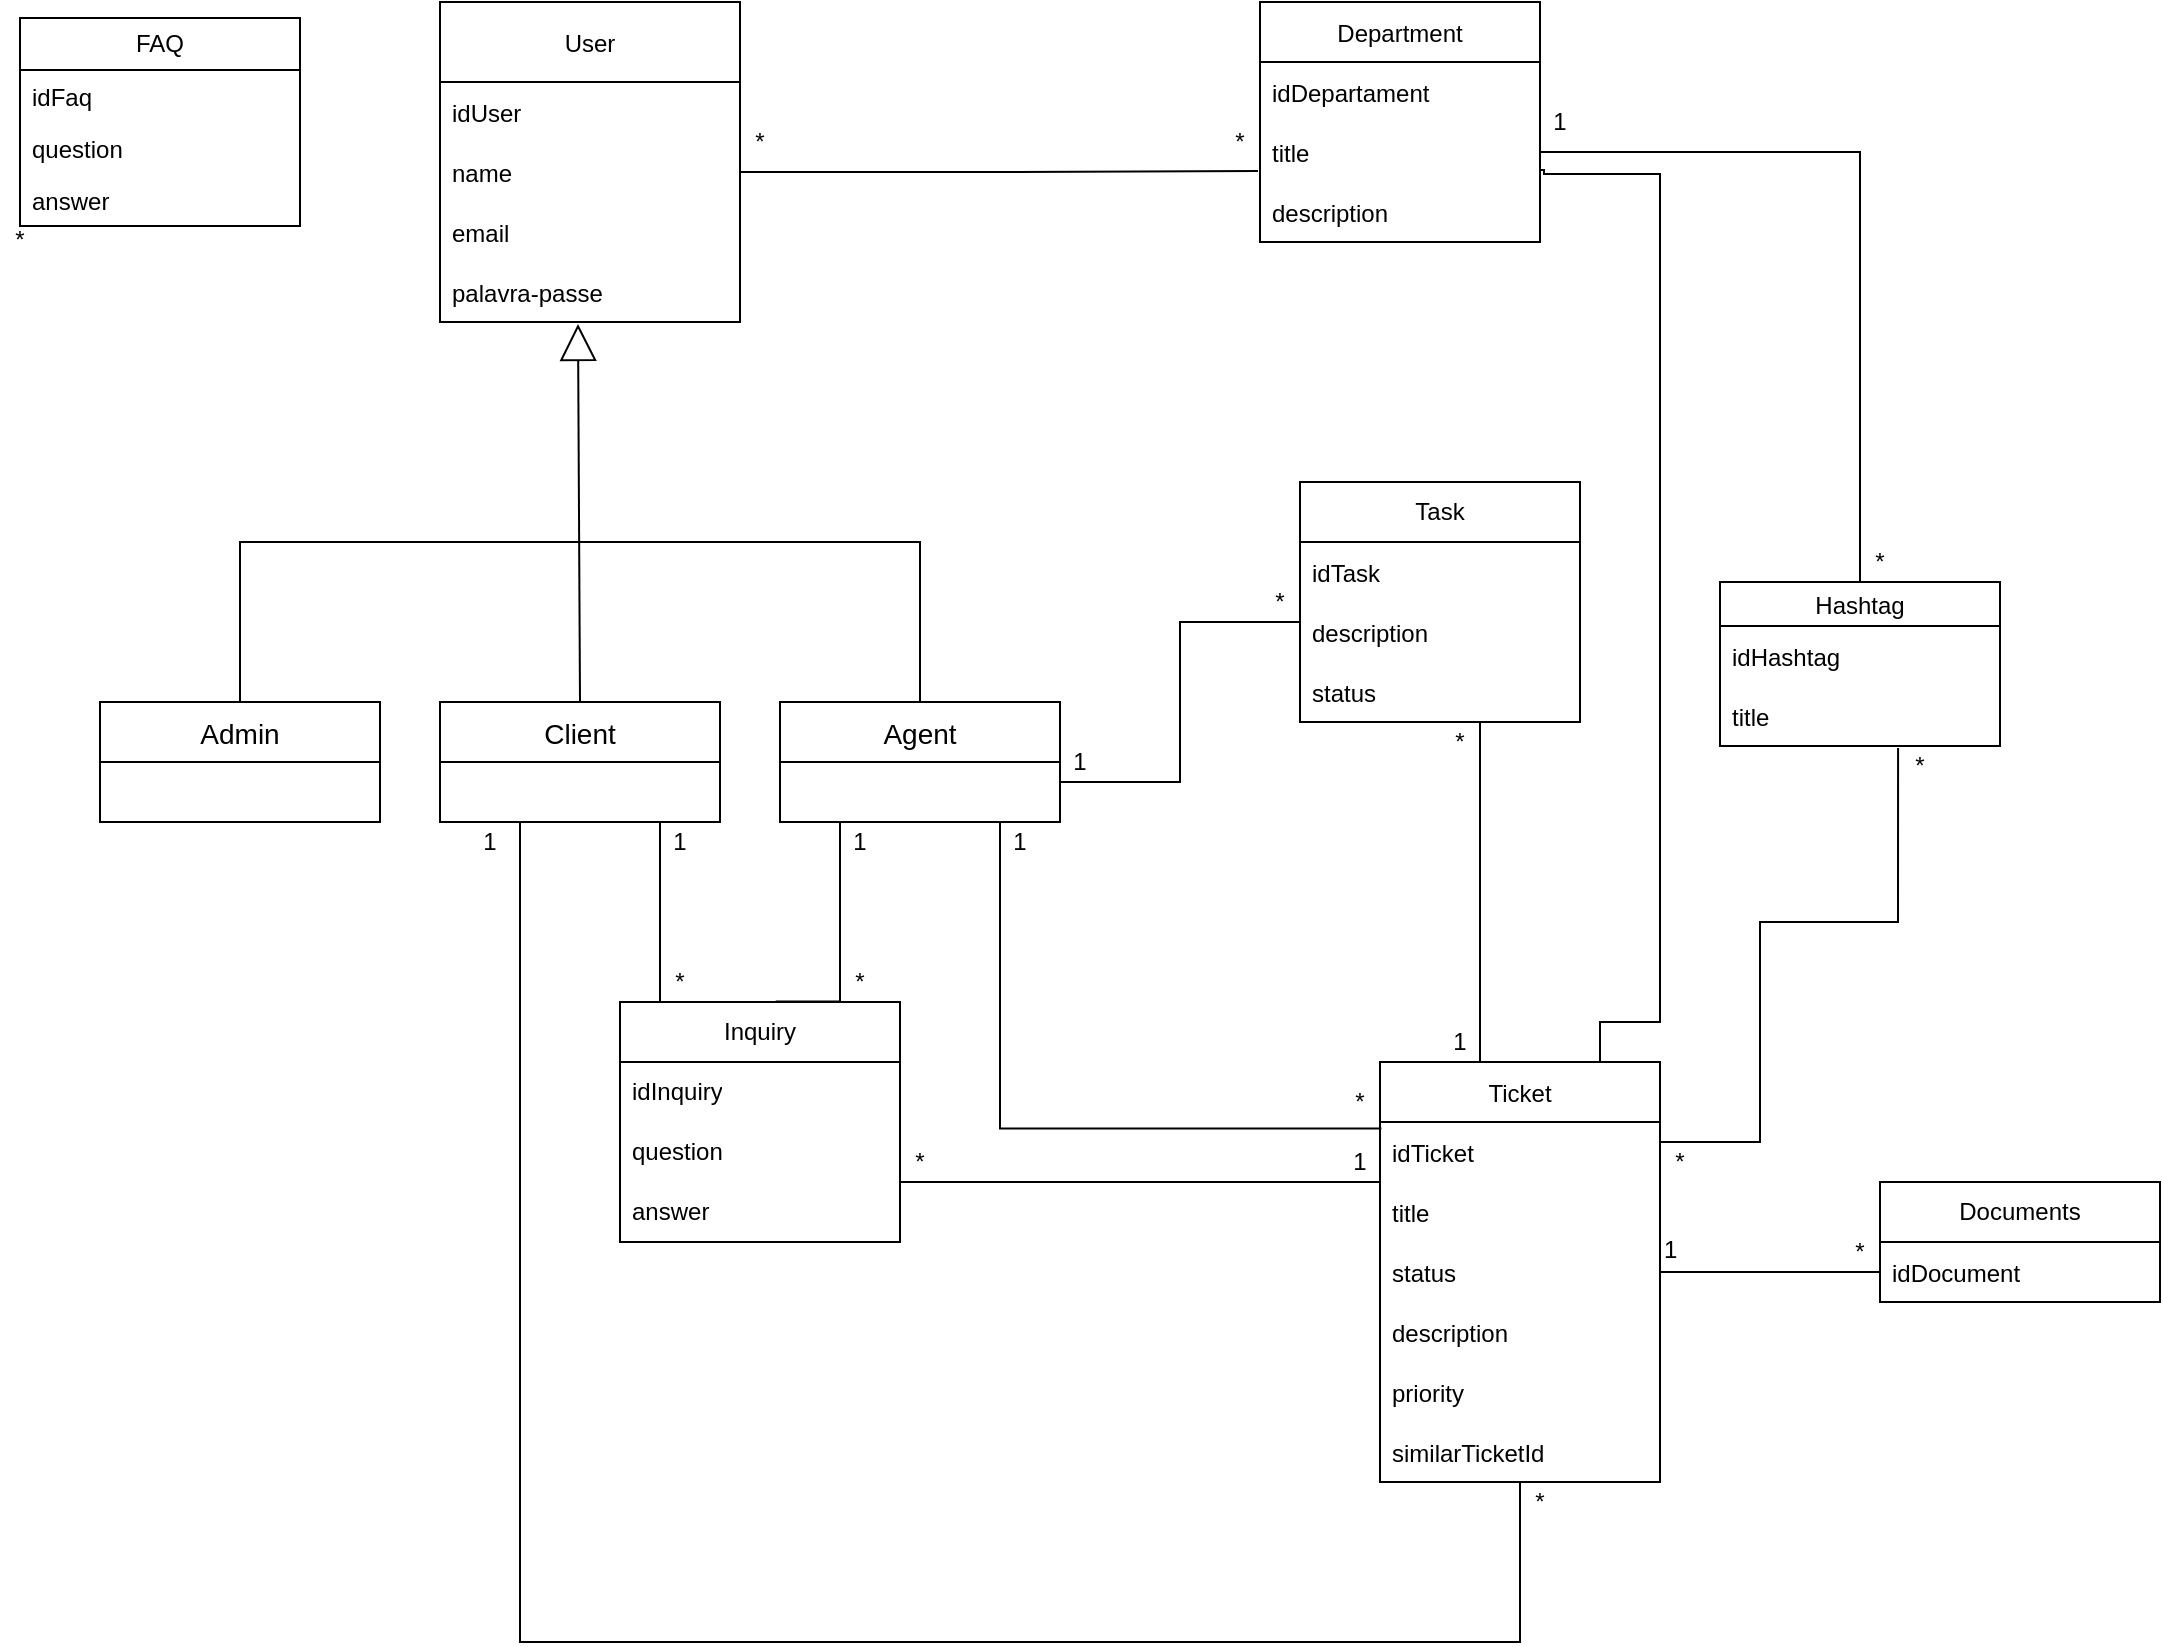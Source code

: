 <mxfile version="21.2.9" type="device">
  <diagram id="7o4jnNFX7-xIPtkpNvG7" name="Page-1">
    <mxGraphModel dx="2537" dy="936" grid="1" gridSize="10" guides="1" tooltips="1" connect="1" arrows="1" fold="1" page="1" pageScale="1" pageWidth="850" pageHeight="1100" math="0" shadow="0">
      <root>
        <mxCell id="0" />
        <mxCell id="1" parent="0" />
        <mxCell id="sm6yiC6YzLinBvlQKZiJ-2" value="User" style="swimlane;fontStyle=0;childLayout=stackLayout;horizontal=1;startSize=40;horizontalStack=0;resizeParent=1;resizeParentMax=0;resizeLast=0;collapsible=1;marginBottom=0;" parent="1" vertex="1">
          <mxGeometry x="210" y="270" width="150" height="160" as="geometry" />
        </mxCell>
        <mxCell id="sm6yiC6YzLinBvlQKZiJ-23" value="idUser" style="text;strokeColor=none;fillColor=none;align=left;verticalAlign=middle;spacingLeft=4;spacingRight=4;overflow=hidden;points=[[0,0.5],[1,0.5]];portConstraint=eastwest;rotatable=0;" parent="sm6yiC6YzLinBvlQKZiJ-2" vertex="1">
          <mxGeometry y="40" width="150" height="30" as="geometry" />
        </mxCell>
        <mxCell id="sm6yiC6YzLinBvlQKZiJ-3" value="name" style="text;strokeColor=none;fillColor=none;align=left;verticalAlign=middle;spacingLeft=4;spacingRight=4;overflow=hidden;points=[[0,0.5],[1,0.5]];portConstraint=eastwest;rotatable=0;" parent="sm6yiC6YzLinBvlQKZiJ-2" vertex="1">
          <mxGeometry y="70" width="150" height="30" as="geometry" />
        </mxCell>
        <mxCell id="sm6yiC6YzLinBvlQKZiJ-4" value="email" style="text;strokeColor=none;fillColor=none;align=left;verticalAlign=middle;spacingLeft=4;spacingRight=4;overflow=hidden;points=[[0,0.5],[1,0.5]];portConstraint=eastwest;rotatable=0;" parent="sm6yiC6YzLinBvlQKZiJ-2" vertex="1">
          <mxGeometry y="100" width="150" height="30" as="geometry" />
        </mxCell>
        <mxCell id="sm6yiC6YzLinBvlQKZiJ-5" value="palavra-passe" style="text;strokeColor=none;fillColor=none;align=left;verticalAlign=middle;spacingLeft=4;spacingRight=4;overflow=hidden;points=[[0,0.5],[1,0.5]];portConstraint=eastwest;rotatable=0;" parent="sm6yiC6YzLinBvlQKZiJ-2" vertex="1">
          <mxGeometry y="130" width="150" height="30" as="geometry" />
        </mxCell>
        <mxCell id="Yn7DZ3rDWXseN25ozCn5-14" style="edgeStyle=orthogonalEdgeStyle;rounded=0;orthogonalLoop=1;jettySize=auto;html=1;entryX=0.5;entryY=1;entryDx=0;entryDy=0;endArrow=none;endFill=0;" parent="1" source="sm6yiC6YzLinBvlQKZiJ-7" target="Yn7DZ3rDWXseN25ozCn5-10" edge="1">
          <mxGeometry relative="1" as="geometry">
            <Array as="points">
              <mxPoint x="730" y="630" />
            </Array>
          </mxGeometry>
        </mxCell>
        <mxCell id="Yn7DZ3rDWXseN25ozCn5-16" style="edgeStyle=orthogonalEdgeStyle;rounded=0;orthogonalLoop=1;jettySize=auto;html=1;entryX=0.636;entryY=1.033;entryDx=0;entryDy=0;entryPerimeter=0;endArrow=none;endFill=0;" parent="1" source="sm6yiC6YzLinBvlQKZiJ-7" target="sm6yiC6YzLinBvlQKZiJ-16" edge="1">
          <mxGeometry relative="1" as="geometry">
            <Array as="points">
              <mxPoint x="870" y="840" />
              <mxPoint x="870" y="730" />
              <mxPoint x="939" y="730" />
            </Array>
            <mxPoint x="938.48" y="672.12" as="targetPoint" />
          </mxGeometry>
        </mxCell>
        <mxCell id="kGJ8lPX1goC4PB3dhbB_-1" style="edgeStyle=orthogonalEdgeStyle;rounded=0;orthogonalLoop=1;jettySize=auto;html=1;entryX=1;entryY=-0.2;entryDx=0;entryDy=0;entryPerimeter=0;endArrow=none;endFill=0;" parent="1" source="sm6yiC6YzLinBvlQKZiJ-7" target="sm6yiC6YzLinBvlQKZiJ-14" edge="1">
          <mxGeometry relative="1" as="geometry">
            <Array as="points">
              <mxPoint x="790" y="780" />
              <mxPoint x="820" y="780" />
              <mxPoint x="820" y="356" />
              <mxPoint x="762" y="356" />
              <mxPoint x="762" y="354" />
            </Array>
          </mxGeometry>
        </mxCell>
        <mxCell id="sm6yiC6YzLinBvlQKZiJ-7" value="Ticket" style="swimlane;fontStyle=0;childLayout=stackLayout;horizontal=1;startSize=30;horizontalStack=0;resizeParent=1;resizeParentMax=0;resizeLast=0;collapsible=1;marginBottom=0;" parent="1" vertex="1">
          <mxGeometry x="680" y="800" width="140" height="210" as="geometry" />
        </mxCell>
        <mxCell id="sm6yiC6YzLinBvlQKZiJ-9" value="idTicket" style="text;strokeColor=none;fillColor=none;align=left;verticalAlign=middle;spacingLeft=4;spacingRight=4;overflow=hidden;points=[[0,0.5],[1,0.5]];portConstraint=eastwest;rotatable=0;" parent="sm6yiC6YzLinBvlQKZiJ-7" vertex="1">
          <mxGeometry y="30" width="140" height="30" as="geometry" />
        </mxCell>
        <mxCell id="sm6yiC6YzLinBvlQKZiJ-8" value="title" style="text;strokeColor=none;fillColor=none;align=left;verticalAlign=middle;spacingLeft=4;spacingRight=4;overflow=hidden;points=[[0,0.5],[1,0.5]];portConstraint=eastwest;rotatable=0;" parent="sm6yiC6YzLinBvlQKZiJ-7" vertex="1">
          <mxGeometry y="60" width="140" height="30" as="geometry" />
        </mxCell>
        <mxCell id="sm6yiC6YzLinBvlQKZiJ-10" value="status" style="text;strokeColor=none;fillColor=none;align=left;verticalAlign=middle;spacingLeft=4;spacingRight=4;overflow=hidden;points=[[0,0.5],[1,0.5]];portConstraint=eastwest;rotatable=0;" parent="sm6yiC6YzLinBvlQKZiJ-7" vertex="1">
          <mxGeometry y="90" width="140" height="30" as="geometry" />
        </mxCell>
        <mxCell id="0oyPMGj-IVp3q2X3DMlT-2" value="description" style="text;strokeColor=none;fillColor=none;align=left;verticalAlign=middle;spacingLeft=4;spacingRight=4;overflow=hidden;points=[[0,0.5],[1,0.5]];portConstraint=eastwest;rotatable=0;" parent="sm6yiC6YzLinBvlQKZiJ-7" vertex="1">
          <mxGeometry y="120" width="140" height="30" as="geometry" />
        </mxCell>
        <mxCell id="kR_ND1XWnwyF31cymqeU-1" value="priority" style="text;strokeColor=none;fillColor=none;align=left;verticalAlign=middle;spacingLeft=4;spacingRight=4;overflow=hidden;points=[[0,0.5],[1,0.5]];portConstraint=eastwest;rotatable=0;" parent="sm6yiC6YzLinBvlQKZiJ-7" vertex="1">
          <mxGeometry y="150" width="140" height="30" as="geometry" />
        </mxCell>
        <mxCell id="XOQbQtNfV7LWacV_myiN-1" value="similarTicketId" style="text;strokeColor=none;fillColor=none;align=left;verticalAlign=middle;spacingLeft=4;spacingRight=4;overflow=hidden;points=[[0,0.5],[1,0.5]];portConstraint=eastwest;rotatable=0;" vertex="1" parent="sm6yiC6YzLinBvlQKZiJ-7">
          <mxGeometry y="180" width="140" height="30" as="geometry" />
        </mxCell>
        <mxCell id="sm6yiC6YzLinBvlQKZiJ-11" value="Department" style="swimlane;fontStyle=0;childLayout=stackLayout;horizontal=1;startSize=30;horizontalStack=0;resizeParent=1;resizeParentMax=0;resizeLast=0;collapsible=1;marginBottom=0;" parent="1" vertex="1">
          <mxGeometry x="620" y="270" width="140" height="120" as="geometry" />
        </mxCell>
        <mxCell id="sm6yiC6YzLinBvlQKZiJ-12" value="idDepartament" style="text;strokeColor=none;fillColor=none;align=left;verticalAlign=middle;spacingLeft=4;spacingRight=4;overflow=hidden;points=[[0,0.5],[1,0.5]];portConstraint=eastwest;rotatable=0;" parent="sm6yiC6YzLinBvlQKZiJ-11" vertex="1">
          <mxGeometry y="30" width="140" height="30" as="geometry" />
        </mxCell>
        <mxCell id="sm6yiC6YzLinBvlQKZiJ-13" value="title" style="text;strokeColor=none;fillColor=none;align=left;verticalAlign=middle;spacingLeft=4;spacingRight=4;overflow=hidden;points=[[0,0.5],[1,0.5]];portConstraint=eastwest;rotatable=0;" parent="sm6yiC6YzLinBvlQKZiJ-11" vertex="1">
          <mxGeometry y="60" width="140" height="30" as="geometry" />
        </mxCell>
        <mxCell id="sm6yiC6YzLinBvlQKZiJ-14" value="description" style="text;strokeColor=none;fillColor=none;align=left;verticalAlign=middle;spacingLeft=4;spacingRight=4;overflow=hidden;points=[[0,0.5],[1,0.5]];portConstraint=eastwest;rotatable=0;" parent="sm6yiC6YzLinBvlQKZiJ-11" vertex="1">
          <mxGeometry y="90" width="140" height="30" as="geometry" />
        </mxCell>
        <mxCell id="Yn7DZ3rDWXseN25ozCn5-22" style="edgeStyle=orthogonalEdgeStyle;rounded=0;orthogonalLoop=1;jettySize=auto;html=1;entryX=1;entryY=0.5;entryDx=0;entryDy=0;endArrow=none;endFill=0;" parent="1" source="sm6yiC6YzLinBvlQKZiJ-15" target="sm6yiC6YzLinBvlQKZiJ-13" edge="1">
          <mxGeometry relative="1" as="geometry" />
        </mxCell>
        <mxCell id="sm6yiC6YzLinBvlQKZiJ-15" value="Hashtag" style="swimlane;fontStyle=0;childLayout=stackLayout;horizontal=1;startSize=22;horizontalStack=0;resizeParent=1;resizeParentMax=0;resizeLast=0;collapsible=1;marginBottom=0;" parent="1" vertex="1">
          <mxGeometry x="850" y="560" width="140" height="82" as="geometry" />
        </mxCell>
        <mxCell id="sm6yiC6YzLinBvlQKZiJ-24" value="idHashtag" style="text;strokeColor=none;fillColor=none;align=left;verticalAlign=middle;spacingLeft=4;spacingRight=4;overflow=hidden;points=[[0,0.5],[1,0.5]];portConstraint=eastwest;rotatable=0;" parent="sm6yiC6YzLinBvlQKZiJ-15" vertex="1">
          <mxGeometry y="22" width="140" height="30" as="geometry" />
        </mxCell>
        <mxCell id="sm6yiC6YzLinBvlQKZiJ-16" value="title" style="text;strokeColor=none;fillColor=none;align=left;verticalAlign=middle;spacingLeft=4;spacingRight=4;overflow=hidden;points=[[0,0.5],[1,0.5]];portConstraint=eastwest;rotatable=0;" parent="sm6yiC6YzLinBvlQKZiJ-15" vertex="1">
          <mxGeometry y="52" width="140" height="30" as="geometry" />
        </mxCell>
        <mxCell id="sm6yiC6YzLinBvlQKZiJ-52" style="edgeStyle=orthogonalEdgeStyle;rounded=0;orthogonalLoop=1;jettySize=auto;html=1;exitX=0.5;exitY=0;exitDx=0;exitDy=0;fontSize=14;endArrow=none;endFill=0;" parent="1" source="sm6yiC6YzLinBvlQKZiJ-30" edge="1">
          <mxGeometry relative="1" as="geometry">
            <mxPoint x="450" y="580" as="targetPoint" />
            <Array as="points">
              <mxPoint x="110" y="540" />
              <mxPoint x="450" y="540" />
            </Array>
          </mxGeometry>
        </mxCell>
        <mxCell id="sm6yiC6YzLinBvlQKZiJ-30" value="Admin" style="swimlane;fontStyle=0;childLayout=stackLayout;horizontal=1;startSize=30;horizontalStack=0;resizeParent=1;resizeParentMax=0;resizeLast=0;collapsible=1;marginBottom=0;fontSize=14;" parent="1" vertex="1">
          <mxGeometry x="40" y="620" width="140" height="60" as="geometry" />
        </mxCell>
        <mxCell id="Yn7DZ3rDWXseN25ozCn5-5" style="edgeStyle=orthogonalEdgeStyle;rounded=0;orthogonalLoop=1;jettySize=auto;html=1;entryX=0.25;entryY=0;entryDx=0;entryDy=0;endArrow=none;endFill=0;" parent="1" source="sm6yiC6YzLinBvlQKZiJ-34" target="b-EfdcZsi6IORUyoJe4Z-59" edge="1">
          <mxGeometry relative="1" as="geometry">
            <Array as="points">
              <mxPoint x="320" y="770" />
            </Array>
          </mxGeometry>
        </mxCell>
        <mxCell id="Yn7DZ3rDWXseN25ozCn5-23" style="edgeStyle=orthogonalEdgeStyle;rounded=0;orthogonalLoop=1;jettySize=auto;html=1;endArrow=none;endFill=0;" parent="1" source="sm6yiC6YzLinBvlQKZiJ-34" edge="1">
          <mxGeometry relative="1" as="geometry">
            <Array as="points">
              <mxPoint x="250" y="1090" />
              <mxPoint x="750" y="1090" />
            </Array>
            <mxPoint x="750" y="1010" as="targetPoint" />
          </mxGeometry>
        </mxCell>
        <mxCell id="sm6yiC6YzLinBvlQKZiJ-34" value="Client" style="swimlane;fontStyle=0;childLayout=stackLayout;horizontal=1;startSize=30;horizontalStack=0;resizeParent=1;resizeParentMax=0;resizeLast=0;collapsible=1;marginBottom=0;fontSize=14;" parent="1" vertex="1">
          <mxGeometry x="210" y="620" width="140" height="60" as="geometry" />
        </mxCell>
        <mxCell id="sm6yiC6YzLinBvlQKZiJ-53" style="edgeStyle=orthogonalEdgeStyle;rounded=0;orthogonalLoop=1;jettySize=auto;html=1;exitX=0.5;exitY=0;exitDx=0;exitDy=0;fontSize=14;endArrow=none;endFill=0;" parent="1" source="sm6yiC6YzLinBvlQKZiJ-38" edge="1">
          <mxGeometry relative="1" as="geometry">
            <mxPoint x="450" y="580" as="targetPoint" />
            <Array as="points">
              <mxPoint x="450" y="600" />
              <mxPoint x="450" y="600" />
            </Array>
          </mxGeometry>
        </mxCell>
        <mxCell id="Yn7DZ3rDWXseN25ozCn5-6" style="edgeStyle=orthogonalEdgeStyle;rounded=0;orthogonalLoop=1;jettySize=auto;html=1;entryX=0.556;entryY=-0.002;entryDx=0;entryDy=0;entryPerimeter=0;endArrow=none;endFill=0;" parent="1" source="sm6yiC6YzLinBvlQKZiJ-38" target="b-EfdcZsi6IORUyoJe4Z-59" edge="1">
          <mxGeometry relative="1" as="geometry">
            <Array as="points">
              <mxPoint x="410" y="770" />
            </Array>
          </mxGeometry>
        </mxCell>
        <mxCell id="Yn7DZ3rDWXseN25ozCn5-28" style="edgeStyle=orthogonalEdgeStyle;rounded=0;orthogonalLoop=1;jettySize=auto;html=1;entryX=0.005;entryY=0.11;entryDx=0;entryDy=0;entryPerimeter=0;endArrow=none;endFill=0;" parent="1" source="sm6yiC6YzLinBvlQKZiJ-38" target="sm6yiC6YzLinBvlQKZiJ-9" edge="1">
          <mxGeometry relative="1" as="geometry">
            <Array as="points">
              <mxPoint x="490" y="833" />
            </Array>
          </mxGeometry>
        </mxCell>
        <mxCell id="Yn7DZ3rDWXseN25ozCn5-29" style="edgeStyle=orthogonalEdgeStyle;rounded=0;orthogonalLoop=1;jettySize=auto;html=1;entryX=0;entryY=0.25;entryDx=0;entryDy=0;endArrow=none;endFill=0;" parent="1" source="sm6yiC6YzLinBvlQKZiJ-38" target="Yn7DZ3rDWXseN25ozCn5-10" edge="1">
          <mxGeometry relative="1" as="geometry">
            <Array as="points">
              <mxPoint x="580" y="660" />
              <mxPoint x="580" y="580" />
              <mxPoint x="640" y="580" />
            </Array>
          </mxGeometry>
        </mxCell>
        <mxCell id="sm6yiC6YzLinBvlQKZiJ-38" value="Agent" style="swimlane;fontStyle=0;childLayout=stackLayout;horizontal=1;startSize=30;horizontalStack=0;resizeParent=1;resizeParentMax=0;resizeLast=0;collapsible=1;marginBottom=0;fontSize=14;" parent="1" vertex="1">
          <mxGeometry x="380" y="620" width="140" height="60" as="geometry" />
        </mxCell>
        <mxCell id="sm6yiC6YzLinBvlQKZiJ-48" value="" style="endArrow=block;endSize=16;endFill=0;html=1;rounded=0;fontSize=14;exitX=0.5;exitY=0;exitDx=0;exitDy=0;entryX=0.46;entryY=1.033;entryDx=0;entryDy=0;entryPerimeter=0;" parent="1" source="sm6yiC6YzLinBvlQKZiJ-34" target="sm6yiC6YzLinBvlQKZiJ-5" edge="1">
          <mxGeometry x="-0.365" y="-101" width="160" relative="1" as="geometry">
            <mxPoint x="250" y="580" as="sourcePoint" />
            <mxPoint x="280" y="500" as="targetPoint" />
            <mxPoint as="offset" />
          </mxGeometry>
        </mxCell>
        <mxCell id="b-EfdcZsi6IORUyoJe4Z-47" value="FAQ" style="swimlane;fontStyle=0;childLayout=stackLayout;horizontal=1;startSize=26;fillColor=none;horizontalStack=0;resizeParent=1;resizeParentMax=0;resizeLast=0;collapsible=1;marginBottom=0;whiteSpace=wrap;html=1;" parent="1" vertex="1">
          <mxGeometry y="278" width="140" height="104" as="geometry" />
        </mxCell>
        <mxCell id="b-EfdcZsi6IORUyoJe4Z-48" value="idFaq" style="text;strokeColor=none;fillColor=none;align=left;verticalAlign=top;spacingLeft=4;spacingRight=4;overflow=hidden;rotatable=0;points=[[0,0.5],[1,0.5]];portConstraint=eastwest;whiteSpace=wrap;html=1;" parent="b-EfdcZsi6IORUyoJe4Z-47" vertex="1">
          <mxGeometry y="26" width="140" height="26" as="geometry" />
        </mxCell>
        <mxCell id="b-EfdcZsi6IORUyoJe4Z-49" value="question" style="text;strokeColor=none;fillColor=none;align=left;verticalAlign=top;spacingLeft=4;spacingRight=4;overflow=hidden;rotatable=0;points=[[0,0.5],[1,0.5]];portConstraint=eastwest;whiteSpace=wrap;html=1;" parent="b-EfdcZsi6IORUyoJe4Z-47" vertex="1">
          <mxGeometry y="52" width="140" height="26" as="geometry" />
        </mxCell>
        <mxCell id="b-EfdcZsi6IORUyoJe4Z-50" value="answer&lt;br&gt;" style="text;strokeColor=none;fillColor=none;align=left;verticalAlign=top;spacingLeft=4;spacingRight=4;overflow=hidden;rotatable=0;points=[[0,0.5],[1,0.5]];portConstraint=eastwest;whiteSpace=wrap;html=1;" parent="b-EfdcZsi6IORUyoJe4Z-47" vertex="1">
          <mxGeometry y="78" width="140" height="26" as="geometry" />
        </mxCell>
        <mxCell id="b-EfdcZsi6IORUyoJe4Z-59" value="Inquiry" style="swimlane;fontStyle=0;childLayout=stackLayout;horizontal=1;startSize=30;horizontalStack=0;resizeParent=1;resizeParentMax=0;resizeLast=0;collapsible=1;marginBottom=0;whiteSpace=wrap;html=1;" parent="1" vertex="1">
          <mxGeometry x="300" y="770" width="140" height="120" as="geometry" />
        </mxCell>
        <mxCell id="b-EfdcZsi6IORUyoJe4Z-60" value="idInquiry" style="text;strokeColor=none;fillColor=none;align=left;verticalAlign=middle;spacingLeft=4;spacingRight=4;overflow=hidden;points=[[0,0.5],[1,0.5]];portConstraint=eastwest;rotatable=0;whiteSpace=wrap;html=1;" parent="b-EfdcZsi6IORUyoJe4Z-59" vertex="1">
          <mxGeometry y="30" width="140" height="30" as="geometry" />
        </mxCell>
        <mxCell id="b-EfdcZsi6IORUyoJe4Z-76" value="question&lt;span style=&quot;white-space: pre;&quot;&gt; &lt;/span&gt;" style="text;strokeColor=none;fillColor=none;align=left;verticalAlign=middle;spacingLeft=4;spacingRight=4;overflow=hidden;points=[[0,0.5],[1,0.5]];portConstraint=eastwest;rotatable=0;whiteSpace=wrap;html=1;" parent="b-EfdcZsi6IORUyoJe4Z-59" vertex="1">
          <mxGeometry y="60" width="140" height="30" as="geometry" />
        </mxCell>
        <mxCell id="b-EfdcZsi6IORUyoJe4Z-77" value="answer" style="text;strokeColor=none;fillColor=none;align=left;verticalAlign=middle;spacingLeft=4;spacingRight=4;overflow=hidden;points=[[0,0.5],[1,0.5]];portConstraint=eastwest;rotatable=0;whiteSpace=wrap;html=1;" parent="b-EfdcZsi6IORUyoJe4Z-59" vertex="1">
          <mxGeometry y="90" width="140" height="30" as="geometry" />
        </mxCell>
        <mxCell id="b-EfdcZsi6IORUyoJe4Z-74" value="*" style="text;html=1;strokeColor=none;fillColor=none;align=center;verticalAlign=middle;whiteSpace=wrap;rounded=0;" parent="1" vertex="1">
          <mxGeometry x="-10" y="380" width="20" height="18" as="geometry" />
        </mxCell>
        <mxCell id="b-EfdcZsi6IORUyoJe4Z-75" value="1" style="text;html=1;strokeColor=none;fillColor=none;align=center;verticalAlign=middle;whiteSpace=wrap;rounded=0;" parent="1" vertex="1">
          <mxGeometry x="520" y="640" width="20" height="20" as="geometry" />
        </mxCell>
        <mxCell id="Yn7DZ3rDWXseN25ozCn5-4" style="edgeStyle=orthogonalEdgeStyle;rounded=0;orthogonalLoop=1;jettySize=auto;html=1;entryX=-0.007;entryY=0.816;entryDx=0;entryDy=0;entryPerimeter=0;endArrow=none;endFill=0;" parent="1" source="sm6yiC6YzLinBvlQKZiJ-3" target="sm6yiC6YzLinBvlQKZiJ-13" edge="1">
          <mxGeometry relative="1" as="geometry" />
        </mxCell>
        <mxCell id="Yn7DZ3rDWXseN25ozCn5-10" value="Task" style="swimlane;fontStyle=0;childLayout=stackLayout;horizontal=1;startSize=30;horizontalStack=0;resizeParent=1;resizeParentMax=0;resizeLast=0;collapsible=1;marginBottom=0;whiteSpace=wrap;html=1;" parent="1" vertex="1">
          <mxGeometry x="640" y="510" width="140" height="120" as="geometry" />
        </mxCell>
        <mxCell id="Yn7DZ3rDWXseN25ozCn5-60" value="idTask" style="text;strokeColor=none;fillColor=none;align=left;verticalAlign=middle;spacingLeft=4;spacingRight=4;overflow=hidden;points=[[0,0.5],[1,0.5]];portConstraint=eastwest;rotatable=0;" parent="Yn7DZ3rDWXseN25ozCn5-10" vertex="1">
          <mxGeometry y="30" width="140" height="30" as="geometry" />
        </mxCell>
        <mxCell id="0oyPMGj-IVp3q2X3DMlT-1" value="description" style="text;strokeColor=none;fillColor=none;align=left;verticalAlign=middle;spacingLeft=4;spacingRight=4;overflow=hidden;points=[[0,0.5],[1,0.5]];portConstraint=eastwest;rotatable=0;" parent="Yn7DZ3rDWXseN25ozCn5-10" vertex="1">
          <mxGeometry y="60" width="140" height="30" as="geometry" />
        </mxCell>
        <mxCell id="rEYAYGSltCQgFbaOYOLU-1" value="status" style="text;strokeColor=none;fillColor=none;align=left;verticalAlign=middle;spacingLeft=4;spacingRight=4;overflow=hidden;points=[[0,0.5],[1,0.5]];portConstraint=eastwest;rotatable=0;" parent="Yn7DZ3rDWXseN25ozCn5-10" vertex="1">
          <mxGeometry y="90" width="140" height="30" as="geometry" />
        </mxCell>
        <mxCell id="Yn7DZ3rDWXseN25ozCn5-17" value="Documents" style="swimlane;fontStyle=0;childLayout=stackLayout;horizontal=1;startSize=30;horizontalStack=0;resizeParent=1;resizeParentMax=0;resizeLast=0;collapsible=1;marginBottom=0;whiteSpace=wrap;html=1;" parent="1" vertex="1">
          <mxGeometry x="930" y="860" width="140" height="60" as="geometry" />
        </mxCell>
        <mxCell id="Yn7DZ3rDWXseN25ozCn5-62" value="idDocument" style="text;strokeColor=none;fillColor=none;align=left;verticalAlign=middle;spacingLeft=4;spacingRight=4;overflow=hidden;points=[[0,0.5],[1,0.5]];portConstraint=eastwest;rotatable=0;" parent="Yn7DZ3rDWXseN25ozCn5-17" vertex="1">
          <mxGeometry y="30" width="140" height="30" as="geometry" />
        </mxCell>
        <mxCell id="Yn7DZ3rDWXseN25ozCn5-25" style="edgeStyle=orthogonalEdgeStyle;rounded=0;orthogonalLoop=1;jettySize=auto;html=1;entryX=0;entryY=0.5;entryDx=0;entryDy=0;endArrow=none;endFill=0;" parent="1" source="b-EfdcZsi6IORUyoJe4Z-76" target="sm6yiC6YzLinBvlQKZiJ-9" edge="1">
          <mxGeometry relative="1" as="geometry">
            <Array as="points">
              <mxPoint x="680" y="860" />
            </Array>
          </mxGeometry>
        </mxCell>
        <mxCell id="Yn7DZ3rDWXseN25ozCn5-30" value="*" style="text;html=1;strokeColor=none;fillColor=none;align=center;verticalAlign=middle;whiteSpace=wrap;rounded=0;" parent="1" vertex="1">
          <mxGeometry x="360" y="330" width="20" height="20" as="geometry" />
        </mxCell>
        <mxCell id="Yn7DZ3rDWXseN25ozCn5-33" value="*" style="text;html=1;strokeColor=none;fillColor=none;align=center;verticalAlign=middle;whiteSpace=wrap;rounded=0;" parent="1" vertex="1">
          <mxGeometry x="600" y="330" width="20" height="20" as="geometry" />
        </mxCell>
        <mxCell id="Yn7DZ3rDWXseN25ozCn5-34" value="*" style="text;html=1;strokeColor=none;fillColor=none;align=center;verticalAlign=middle;whiteSpace=wrap;rounded=0;" parent="1" vertex="1">
          <mxGeometry x="920" y="540" width="20" height="20" as="geometry" />
        </mxCell>
        <mxCell id="Yn7DZ3rDWXseN25ozCn5-35" value="1" style="text;html=1;strokeColor=none;fillColor=none;align=center;verticalAlign=middle;whiteSpace=wrap;rounded=0;" parent="1" vertex="1">
          <mxGeometry x="760" y="320" width="20" height="20" as="geometry" />
        </mxCell>
        <mxCell id="Yn7DZ3rDWXseN25ozCn5-36" value="*" style="text;html=1;strokeColor=none;fillColor=none;align=center;verticalAlign=middle;whiteSpace=wrap;rounded=0;" parent="1" vertex="1">
          <mxGeometry x="940" y="642" width="20" height="20" as="geometry" />
        </mxCell>
        <mxCell id="Yn7DZ3rDWXseN25ozCn5-37" value="*" style="text;html=1;strokeColor=none;fillColor=none;align=center;verticalAlign=middle;whiteSpace=wrap;rounded=0;" parent="1" vertex="1">
          <mxGeometry x="820" y="840" width="20" height="20" as="geometry" />
        </mxCell>
        <mxCell id="Yn7DZ3rDWXseN25ozCn5-38" value="1" style="text;html=1;strokeColor=none;fillColor=none;align=center;verticalAlign=middle;whiteSpace=wrap;rounded=0;" parent="1" vertex="1">
          <mxGeometry x="710" y="780" width="20" height="20" as="geometry" />
        </mxCell>
        <mxCell id="Yn7DZ3rDWXseN25ozCn5-39" value="*" style="text;html=1;strokeColor=none;fillColor=none;align=center;verticalAlign=middle;whiteSpace=wrap;rounded=0;" parent="1" vertex="1">
          <mxGeometry x="710" y="630" width="20" height="20" as="geometry" />
        </mxCell>
        <mxCell id="Yn7DZ3rDWXseN25ozCn5-41" value="1" style="text;html=1;strokeColor=none;fillColor=none;align=center;verticalAlign=middle;whiteSpace=wrap;rounded=0;" parent="1" vertex="1">
          <mxGeometry x="490" y="680" width="20" height="20" as="geometry" />
        </mxCell>
        <mxCell id="Yn7DZ3rDWXseN25ozCn5-42" value="*" style="text;html=1;strokeColor=none;fillColor=none;align=center;verticalAlign=middle;whiteSpace=wrap;rounded=0;" parent="1" vertex="1">
          <mxGeometry x="660" y="810" width="20" height="20" as="geometry" />
        </mxCell>
        <mxCell id="Yn7DZ3rDWXseN25ozCn5-44" value="1" style="text;html=1;strokeColor=none;fillColor=none;align=center;verticalAlign=middle;whiteSpace=wrap;rounded=0;" parent="1" vertex="1">
          <mxGeometry x="660" y="840" width="20" height="20" as="geometry" />
        </mxCell>
        <mxCell id="Yn7DZ3rDWXseN25ozCn5-46" value="*" style="text;html=1;strokeColor=none;fillColor=none;align=center;verticalAlign=middle;whiteSpace=wrap;rounded=0;" parent="1" vertex="1">
          <mxGeometry x="440" y="840" width="20" height="20" as="geometry" />
        </mxCell>
        <mxCell id="Yn7DZ3rDWXseN25ozCn5-47" value="*" style="text;html=1;strokeColor=none;fillColor=none;align=center;verticalAlign=middle;whiteSpace=wrap;rounded=0;" parent="1" vertex="1">
          <mxGeometry x="620" y="560" width="20" height="20" as="geometry" />
        </mxCell>
        <mxCell id="Yn7DZ3rDWXseN25ozCn5-49" value="*" style="text;html=1;strokeColor=none;fillColor=none;align=center;verticalAlign=middle;whiteSpace=wrap;rounded=0;" parent="1" vertex="1">
          <mxGeometry x="910" y="880" width="20" height="30" as="geometry" />
        </mxCell>
        <mxCell id="Yn7DZ3rDWXseN25ozCn5-51" value="1" style="text;html=1;strokeColor=none;fillColor=none;align=center;verticalAlign=middle;whiteSpace=wrap;rounded=0;" parent="1" vertex="1">
          <mxGeometry x="230" y="680" width="10" height="20" as="geometry" />
        </mxCell>
        <mxCell id="Yn7DZ3rDWXseN25ozCn5-52" value="*" style="text;html=1;strokeColor=none;fillColor=none;align=center;verticalAlign=middle;whiteSpace=wrap;rounded=0;" parent="1" vertex="1">
          <mxGeometry x="750" y="1010" width="20" height="20" as="geometry" />
        </mxCell>
        <mxCell id="Yn7DZ3rDWXseN25ozCn5-53" value="1" style="text;html=1;strokeColor=none;fillColor=none;align=center;verticalAlign=middle;whiteSpace=wrap;rounded=0;" parent="1" vertex="1">
          <mxGeometry x="410" y="680" width="20" height="20" as="geometry" />
        </mxCell>
        <mxCell id="Yn7DZ3rDWXseN25ozCn5-55" value="*" style="text;html=1;strokeColor=none;fillColor=none;align=center;verticalAlign=middle;whiteSpace=wrap;rounded=0;" parent="1" vertex="1">
          <mxGeometry x="410" y="750" width="20" height="20" as="geometry" />
        </mxCell>
        <mxCell id="Yn7DZ3rDWXseN25ozCn5-57" value="1" style="text;html=1;strokeColor=none;fillColor=none;align=center;verticalAlign=middle;whiteSpace=wrap;rounded=0;" parent="1" vertex="1">
          <mxGeometry x="320" y="680" width="20" height="20" as="geometry" />
        </mxCell>
        <mxCell id="Yn7DZ3rDWXseN25ozCn5-58" value="*" style="text;html=1;strokeColor=none;fillColor=none;align=center;verticalAlign=middle;whiteSpace=wrap;rounded=0;" parent="1" vertex="1">
          <mxGeometry x="320" y="750" width="20" height="20" as="geometry" />
        </mxCell>
        <mxCell id="0oyPMGj-IVp3q2X3DMlT-8" value="1" style="text;whiteSpace=wrap;html=1;" parent="1" vertex="1">
          <mxGeometry x="820" y="880" width="20" height="20" as="geometry" />
        </mxCell>
        <mxCell id="kR_ND1XWnwyF31cymqeU-10" style="edgeStyle=orthogonalEdgeStyle;rounded=0;orthogonalLoop=1;jettySize=auto;html=1;endArrow=none;endFill=0;" parent="1" source="sm6yiC6YzLinBvlQKZiJ-10" target="Yn7DZ3rDWXseN25ozCn5-62" edge="1">
          <mxGeometry relative="1" as="geometry" />
        </mxCell>
      </root>
    </mxGraphModel>
  </diagram>
</mxfile>
